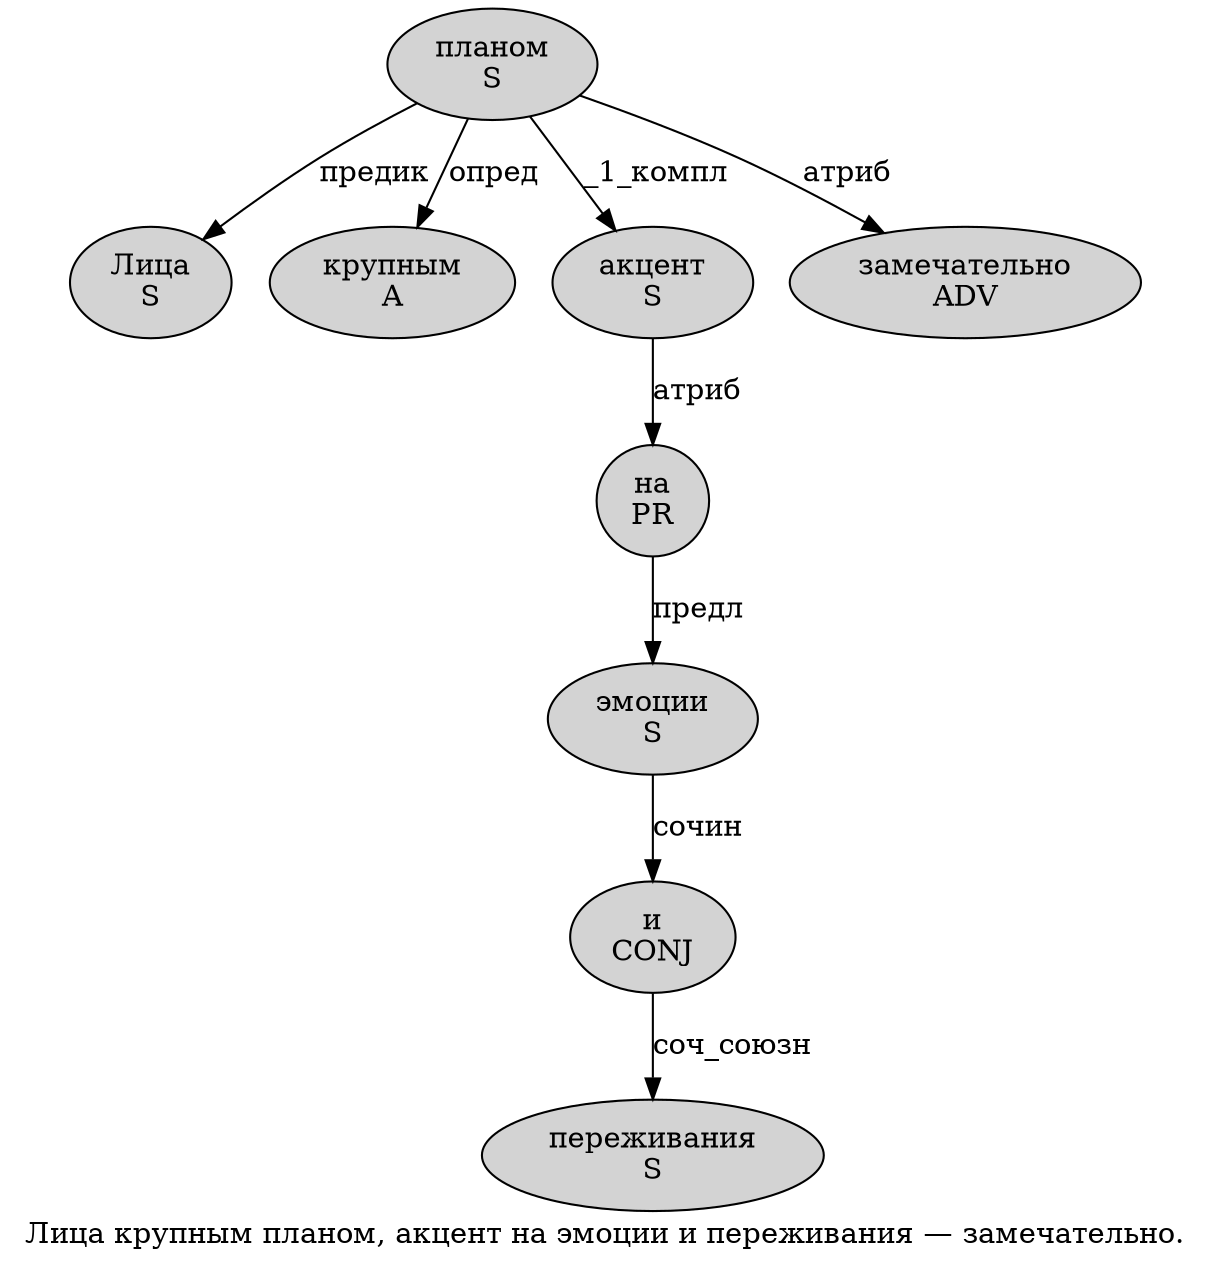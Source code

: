 digraph SENTENCE_968 {
	graph [label="Лица крупным планом, акцент на эмоции и переживания — замечательно."]
	node [style=filled]
		0 [label="Лица
S" color="" fillcolor=lightgray penwidth=1 shape=ellipse]
		1 [label="крупным
A" color="" fillcolor=lightgray penwidth=1 shape=ellipse]
		2 [label="планом
S" color="" fillcolor=lightgray penwidth=1 shape=ellipse]
		4 [label="акцент
S" color="" fillcolor=lightgray penwidth=1 shape=ellipse]
		5 [label="на
PR" color="" fillcolor=lightgray penwidth=1 shape=ellipse]
		6 [label="эмоции
S" color="" fillcolor=lightgray penwidth=1 shape=ellipse]
		7 [label="и
CONJ" color="" fillcolor=lightgray penwidth=1 shape=ellipse]
		8 [label="переживания
S" color="" fillcolor=lightgray penwidth=1 shape=ellipse]
		10 [label="замечательно
ADV" color="" fillcolor=lightgray penwidth=1 shape=ellipse]
			7 -> 8 [label="соч_союзн"]
			4 -> 5 [label="атриб"]
			5 -> 6 [label="предл"]
			6 -> 7 [label="сочин"]
			2 -> 0 [label="предик"]
			2 -> 1 [label="опред"]
			2 -> 4 [label="_1_компл"]
			2 -> 10 [label="атриб"]
}